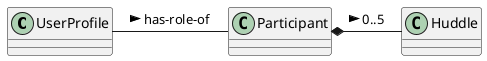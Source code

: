 @startuml
class UserProfile
class Participant
class Huddle

UserProfile - Participant : has-role-of >
Participant *- Huddle : 0..5 >

@enduml